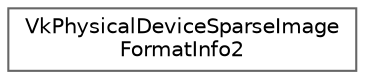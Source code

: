 digraph "类继承关系图"
{
 // LATEX_PDF_SIZE
  bgcolor="transparent";
  edge [fontname=Helvetica,fontsize=10,labelfontname=Helvetica,labelfontsize=10];
  node [fontname=Helvetica,fontsize=10,shape=box,height=0.2,width=0.4];
  rankdir="LR";
  Node0 [id="Node000000",label="VkPhysicalDeviceSparseImage\lFormatInfo2",height=0.2,width=0.4,color="grey40", fillcolor="white", style="filled",URL="$struct_vk_physical_device_sparse_image_format_info2.html",tooltip=" "];
}
